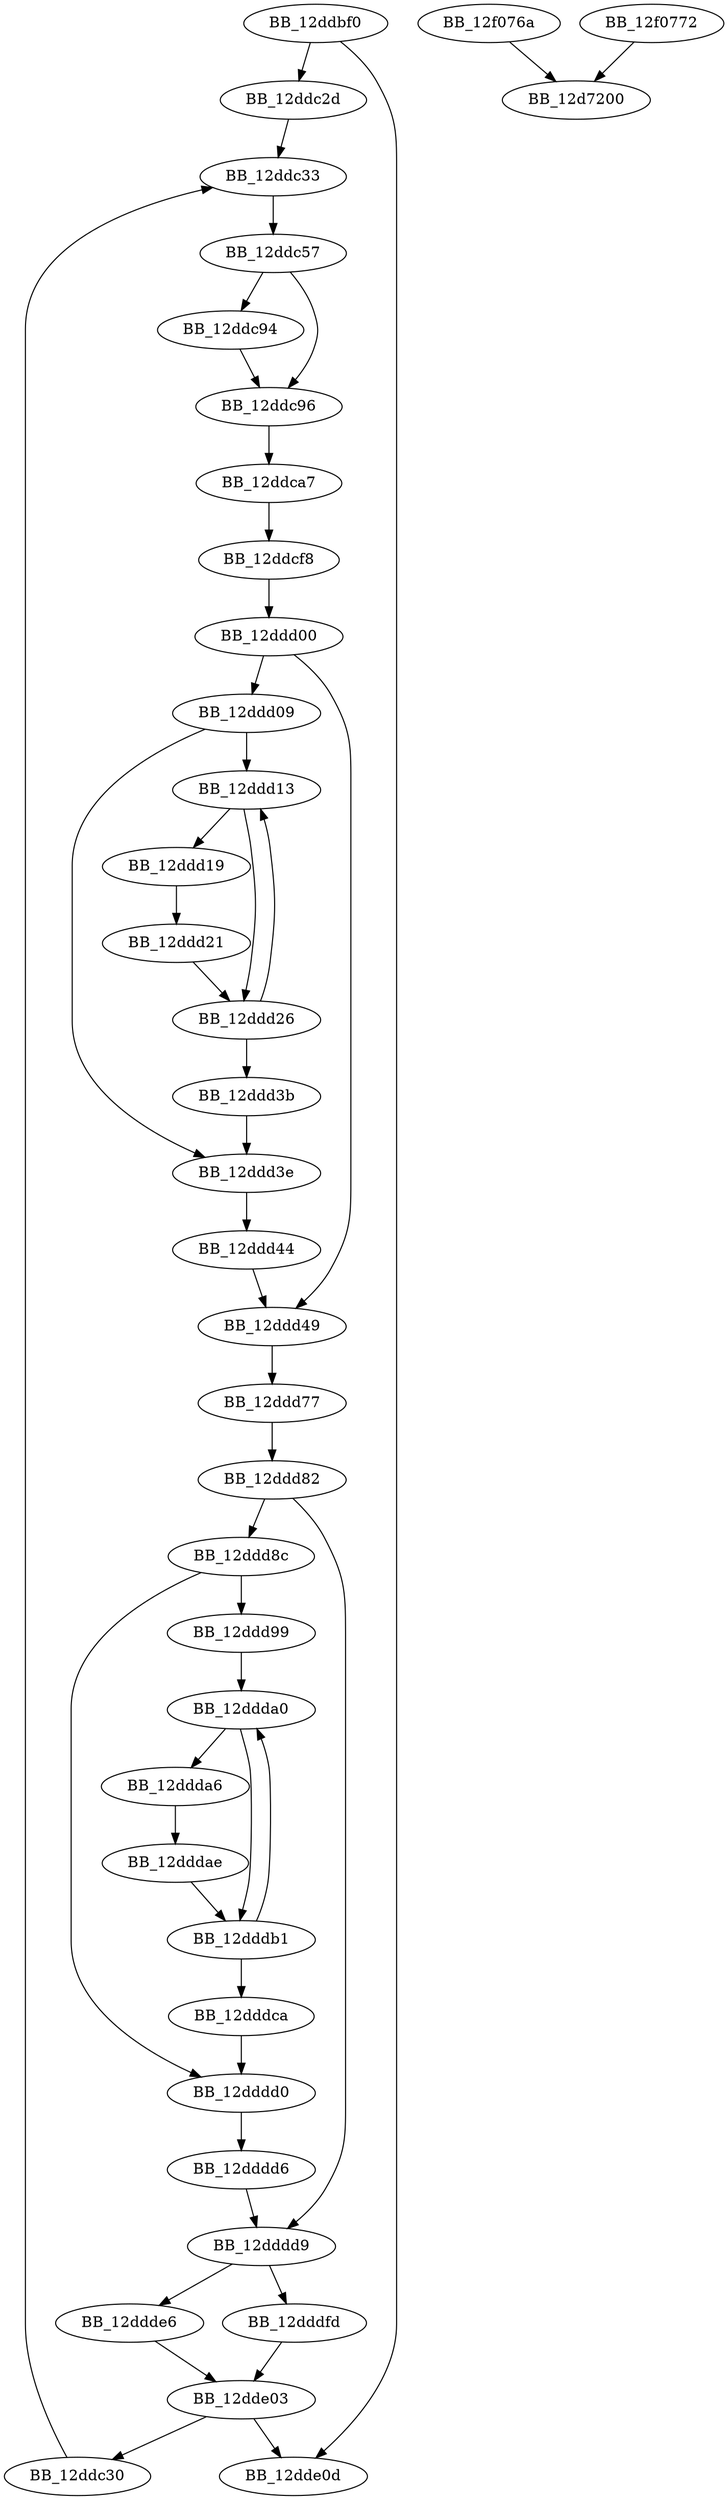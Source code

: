 DiGraph sub_12DDBF0{
BB_12ddbf0->BB_12ddc2d
BB_12ddbf0->BB_12dde0d
BB_12ddc2d->BB_12ddc33
BB_12ddc30->BB_12ddc33
BB_12ddc33->BB_12ddc57
BB_12ddc57->BB_12ddc94
BB_12ddc57->BB_12ddc96
BB_12ddc94->BB_12ddc96
BB_12ddc96->BB_12ddca7
BB_12ddca7->BB_12ddcf8
BB_12ddcf8->BB_12ddd00
BB_12ddd00->BB_12ddd09
BB_12ddd00->BB_12ddd49
BB_12ddd09->BB_12ddd13
BB_12ddd09->BB_12ddd3e
BB_12ddd13->BB_12ddd19
BB_12ddd13->BB_12ddd26
BB_12ddd19->BB_12ddd21
BB_12ddd21->BB_12ddd26
BB_12ddd26->BB_12ddd13
BB_12ddd26->BB_12ddd3b
BB_12ddd3b->BB_12ddd3e
BB_12ddd3e->BB_12ddd44
BB_12ddd44->BB_12ddd49
BB_12ddd49->BB_12ddd77
BB_12ddd77->BB_12ddd82
BB_12ddd82->BB_12ddd8c
BB_12ddd82->BB_12dddd9
BB_12ddd8c->BB_12ddd99
BB_12ddd8c->BB_12dddd0
BB_12ddd99->BB_12ddda0
BB_12ddda0->BB_12ddda6
BB_12ddda0->BB_12dddb1
BB_12ddda6->BB_12dddae
BB_12dddae->BB_12dddb1
BB_12dddb1->BB_12ddda0
BB_12dddb1->BB_12dddca
BB_12dddca->BB_12dddd0
BB_12dddd0->BB_12dddd6
BB_12dddd6->BB_12dddd9
BB_12dddd9->BB_12ddde6
BB_12dddd9->BB_12dddfd
BB_12ddde6->BB_12dde03
BB_12dddfd->BB_12dde03
BB_12dde03->BB_12ddc30
BB_12dde03->BB_12dde0d
BB_12f076a->BB_12d7200
BB_12f0772->BB_12d7200
}
